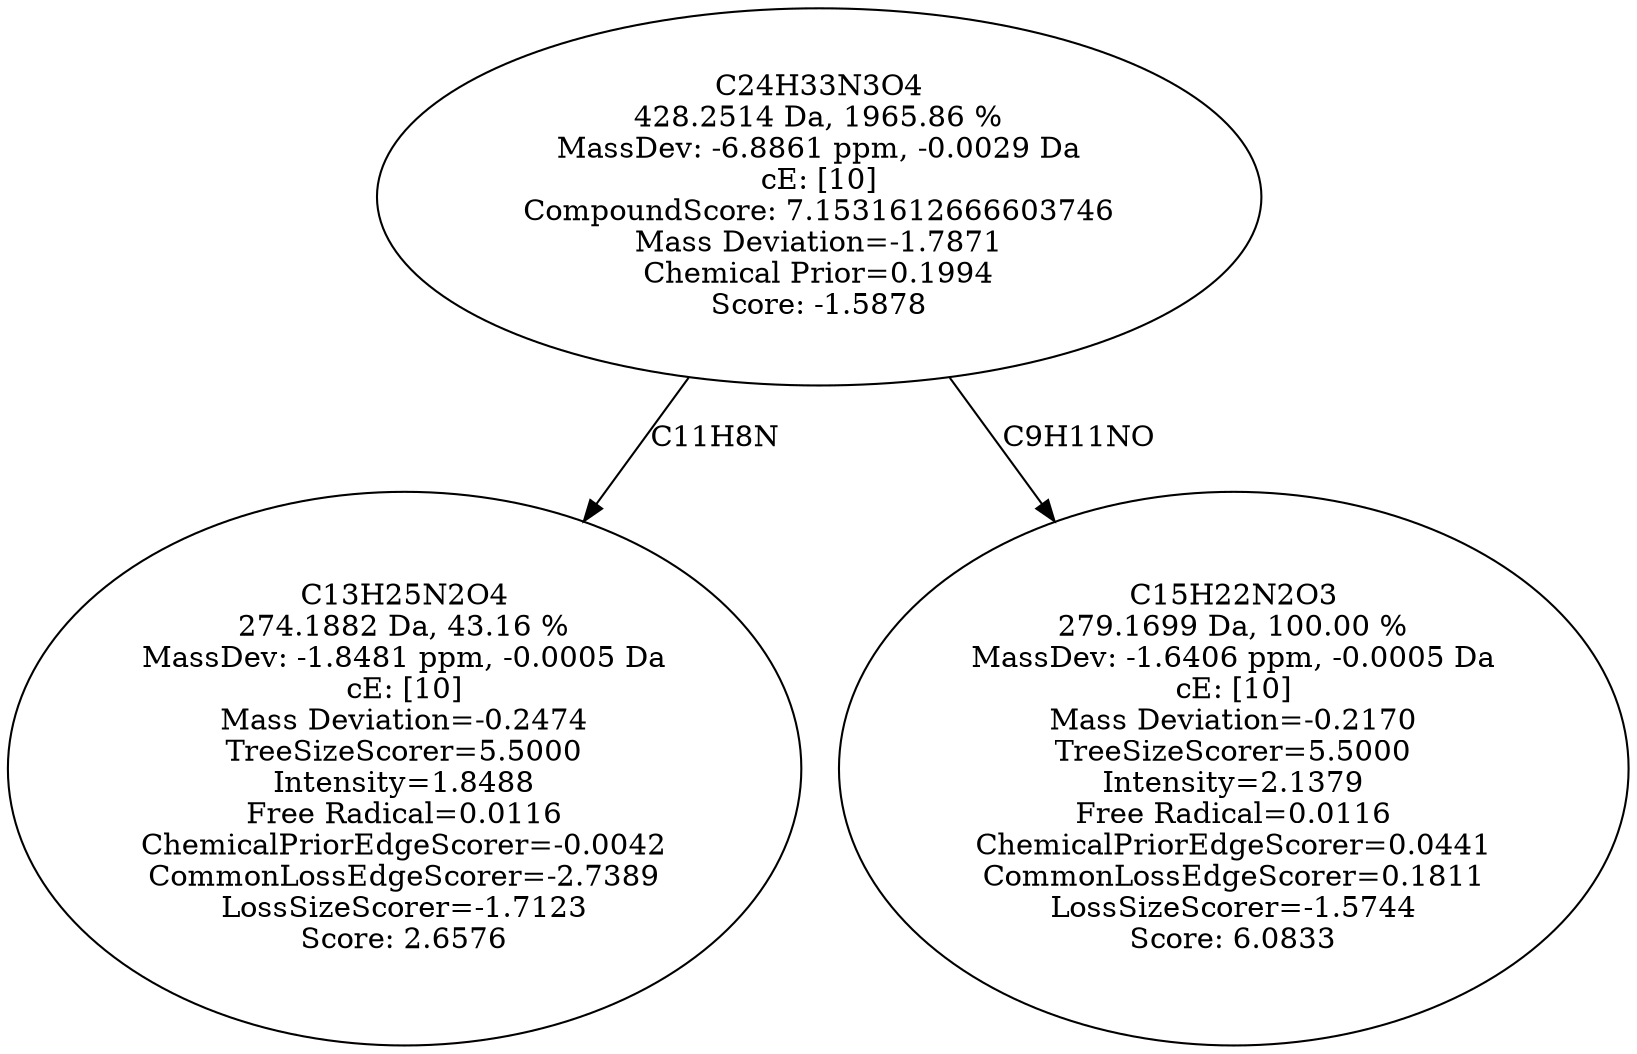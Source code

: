 strict digraph {
v1 [label="C13H25N2O4\n274.1882 Da, 43.16 %\nMassDev: -1.8481 ppm, -0.0005 Da\ncE: [10]\nMass Deviation=-0.2474\nTreeSizeScorer=5.5000\nIntensity=1.8488\nFree Radical=0.0116\nChemicalPriorEdgeScorer=-0.0042\nCommonLossEdgeScorer=-2.7389\nLossSizeScorer=-1.7123\nScore: 2.6576"];
v2 [label="C15H22N2O3\n279.1699 Da, 100.00 %\nMassDev: -1.6406 ppm, -0.0005 Da\ncE: [10]\nMass Deviation=-0.2170\nTreeSizeScorer=5.5000\nIntensity=2.1379\nFree Radical=0.0116\nChemicalPriorEdgeScorer=0.0441\nCommonLossEdgeScorer=0.1811\nLossSizeScorer=-1.5744\nScore: 6.0833"];
v3 [label="C24H33N3O4\n428.2514 Da, 1965.86 %\nMassDev: -6.8861 ppm, -0.0029 Da\ncE: [10]\nCompoundScore: 7.1531612666603746\nMass Deviation=-1.7871\nChemical Prior=0.1994\nScore: -1.5878"];
v3 -> v1 [label="C11H8N"];
v3 -> v2 [label="C9H11NO"];
}